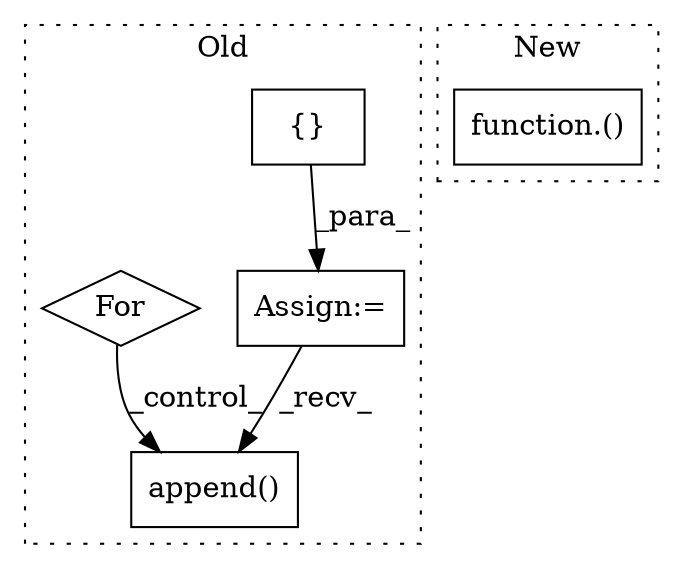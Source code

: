 digraph G {
subgraph cluster0 {
1 [label="append()" a="75" s="2080,2109" l="19,1" shape="box"];
3 [label="{}" a="59" s="2001,2001" l="2,1" shape="box"];
4 [label="Assign:=" a="68" s="1998" l="3" shape="box"];
5 [label="For" a="107" s="2009,2033" l="4,11" shape="diamond"];
label = "Old";
style="dotted";
}
subgraph cluster1 {
2 [label="function.()" a="75" s="1512" l="166" shape="box"];
label = "New";
style="dotted";
}
3 -> 4 [label="_para_"];
4 -> 1 [label="_recv_"];
5 -> 1 [label="_control_"];
}